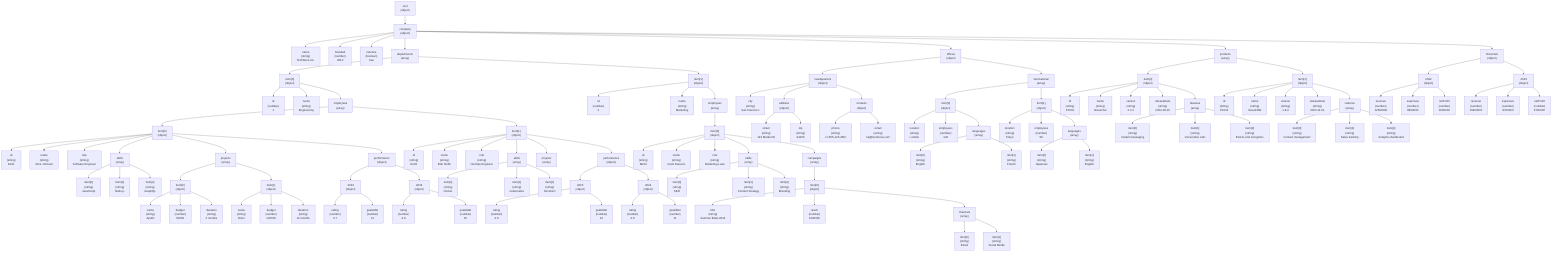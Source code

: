 graph TD
node1["root<br/>(object)"]
node2["company<br/>(object)"]
node1 --> node2
node3["name<br/>(string)<br/>TechNova Inc."]
node2 --> node3
node4["founded<br/>(number)<br/>2010"]
node2 --> node4
node5["isActive<br/>(boolean)<br/>true"]
node2 --> node5
node6["departments<br/>(array)"]
node2 --> node6
node7["item[0]<br/>(object)"]
node6 --> node7
node8["id<br/>(number)<br/>1"]
node7 --> node8
node9["name<br/>(string)<br/>Engineering"]
node7 --> node9
node10["employees<br/>(array)"]
node7 --> node10
node11["item[0]<br/>(object)"]
node10 --> node11
node12["id<br/>(string)<br/>E101"]
node11 --> node12
node13["name<br/>(string)<br/>Alice Johnson"]
node11 --> node13
node14["role<br/>(string)<br/>Software Engineer"]
node11 --> node14
node15["skills<br/>(array)"]
node11 --> node15
node16["item[0]<br/>(string)<br/>JavaScript"]
node15 --> node16
node17["item[1]<br/>(string)<br/>Node.js"]
node15 --> node17
node18["item[2]<br/>(string)<br/>GraphQL"]
node15 --> node18
node19["projects<br/>(array)"]
node11 --> node19
node20["item[0]<br/>(object)"]
node19 --> node20
node21["name<br/>(string)<br/>Apollo"]
node20 --> node21
node22["budget<br/>(number)<br/>50000"]
node20 --> node22
node23["duration<br/>(string)<br/>6 months"]
node20 --> node23
node24["item[1]<br/>(object)"]
node19 --> node24
node25["name<br/>(string)<br/>Orion"]
node24 --> node25
node26["budget<br/>(number)<br/>120000"]
node24 --> node26
node27["duration<br/>(string)<br/>12 months"]
node24 --> node27
node28["performance<br/>(object)"]
node11 --> node28
node29["2023<br/>(object)"]
node28 --> node29
node30["rating<br/>(number)<br/>4.7"]
node29 --> node30
node31["goalsMet<br/>(number)<br/>12"]
node29 --> node31
node32["2024<br/>(object)"]
node28 --> node32
node33["rating<br/>(number)<br/>4.9"]
node32 --> node33
node34["goalsMet<br/>(number)<br/>15"]
node32 --> node34
node35["item[1]<br/>(object)"]
node10 --> node35
node36["id<br/>(string)<br/>E102"]
node35 --> node36
node37["name<br/>(string)<br/>Bob Smith"]
node35 --> node37
node38["role<br/>(string)<br/>DevOps Engineer"]
node35 --> node38
node39["skills<br/>(array)"]
node35 --> node39
node40["item[0]<br/>(string)<br/>Docker"]
node39 --> node40
node41["item[1]<br/>(string)<br/>Kubernetes"]
node39 --> node41
node42["item[2]<br/>(string)<br/>Terraform"]
node39 --> node42
node43["projects<br/>(array)"]
node35 --> node43
node44["performance<br/>(object)"]
node35 --> node44
node45["2023<br/>(object)"]
node44 --> node45
node46["rating<br/>(number)<br/>4.5"]
node45 --> node46
node47["goalsMet<br/>(number)<br/>10"]
node45 --> node47
node48["2024<br/>(object)"]
node44 --> node48
node49["rating<br/>(number)<br/>4.6"]
node48 --> node49
node50["goalsMet<br/>(number)<br/>11"]
node48 --> node50
node51["item[1]<br/>(object)"]
node6 --> node51
node52["id<br/>(number)<br/>2"]
node51 --> node52
node53["name<br/>(string)<br/>Marketing"]
node51 --> node53
node54["employees<br/>(array)"]
node51 --> node54
node55["item[0]<br/>(object)"]
node54 --> node55
node56["id<br/>(string)<br/>M201"]
node55 --> node56
node57["name<br/>(string)<br/>Carol Danvers"]
node55 --> node57
node58["role<br/>(string)<br/>Marketing Lead"]
node55 --> node58
node59["skills<br/>(array)"]
node55 --> node59
node60["item[0]<br/>(string)<br/>SEO"]
node59 --> node60
node61["item[1]<br/>(string)<br/>Content Strategy"]
node59 --> node61
node62["item[2]<br/>(string)<br/>Branding"]
node59 --> node62
node63["campaigns<br/>(array)"]
node55 --> node63
node64["item[0]<br/>(object)"]
node63 --> node64
node65["title<br/>(string)<br/>Summer Blast 2024"]
node64 --> node65
node66["reach<br/>(number)<br/>1000000"]
node64 --> node66
node67["channels<br/>(array)"]
node64 --> node67
node68["item[0]<br/>(string)<br/>Email"]
node67 --> node68
node69["item[1]<br/>(string)<br/>Social Media"]
node67 --> node69
node70["offices<br/>(object)"]
node2 --> node70
node71["headquarters<br/>(object)"]
node70 --> node71
node72["city<br/>(string)<br/>San Francisco"]
node71 --> node72
node73["address<br/>(object)"]
node71 --> node73
node74["street<br/>(string)<br/>123 Market St"]
node73 --> node74
node75["zip<br/>(string)<br/>94105"]
node73 --> node75
node76["contacts<br/>(object)"]
node71 --> node76
node77["phone<br/>(string)<br/>+1-555-123-4567"]
node76 --> node77
node78["email<br/>(string)<br/>hq@technova.com"]
node76 --> node78
node79["international<br/>(array)"]
node70 --> node79
node80["item[0]<br/>(object)"]
node79 --> node80
node81["location<br/>(string)<br/>London"]
node80 --> node81
node82["employees<br/>(number)<br/>120"]
node80 --> node82
node83["languages<br/>(array)"]
node80 --> node83
node84["item[0]<br/>(string)<br/>English"]
node83 --> node84
node85["item[1]<br/>(string)<br/>French"]
node83 --> node85
node86["item[1]<br/>(object)"]
node79 --> node86
node87["location<br/>(string)<br/>Tokyo"]
node86 --> node87
node88["employees<br/>(number)<br/>95"]
node86 --> node88
node89["languages<br/>(array)"]
node86 --> node89
node90["item[0]<br/>(string)<br/>Japanese"]
node89 --> node90
node91["item[1]<br/>(string)<br/>English"]
node89 --> node91
node92["products<br/>(array)"]
node2 --> node92
node93["item[0]<br/>(object)"]
node92 --> node93
node94["id<br/>(string)<br/>P1001"]
node93 --> node94
node95["name<br/>(string)<br/>NovaChat"]
node93 --> node95
node96["version<br/>(string)<br/>2.3.1"]
node93 --> node96
node97["releaseDate<br/>(string)<br/>2024-08-15"]
node93 --> node97
node98["features<br/>(array)"]
node93 --> node98
node99["item[0]<br/>(string)<br/>Instant messaging"]
node98 --> node99
node100["item[1]<br/>(string)<br/>Voice/video calls"]
node98 --> node100
node101["item[2]<br/>(string)<br/>End-to-end encryption"]
node98 --> node101
node102["item[1]<br/>(object)"]
node92 --> node102
node103["id<br/>(string)<br/>P1002"]
node102 --> node103
node104["name<br/>(string)<br/>NovaCRM"]
node102 --> node104
node105["version<br/>(string)<br/>1.9.4"]
node102 --> node105
node106["releaseDate<br/>(string)<br/>2023-11-01"]
node102 --> node106
node107["features<br/>(array)"]
node102 --> node107
node108["item[0]<br/>(string)<br/>Contact management"]
node107 --> node108
node109["item[1]<br/>(string)<br/>Sales tracking"]
node107 --> node109
node110["item[2]<br/>(string)<br/>Analytics dashboard"]
node107 --> node110
node111["financials<br/>(object)"]
node2 --> node111
node112["2022<br/>(object)"]
node111 --> node112
node113["revenue<br/>(number)<br/>12500000"]
node112 --> node113
node114["expenses<br/>(number)<br/>8600000"]
node112 --> node114
node115["netProfit<br/>(number)<br/>3900000"]
node112 --> node115
node116["2023<br/>(object)"]
node111 --> node116
node117["revenue<br/>(number)<br/>15400000"]
node116 --> node117
node118["expenses<br/>(number)<br/>9700000"]
node116 --> node118
node119["netProfit<br/>(number)<br/>5700000"]
node116 --> node119